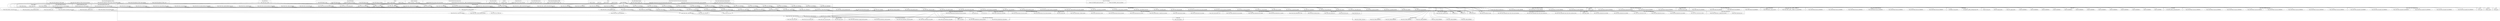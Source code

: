 digraph {
graph [overlap=false]
subgraph cluster_Catalyst {
	label="Catalyst";
	"Catalyst::_register_plugin";
	"Catalyst::import";
}
subgraph cluster_Class_MOP_Mixin_HasMethods {
	label="Class::MOP::Mixin::HasMethods";
	"Class::MOP::Mixin::HasMethods::has_method";
	"Class::MOP::Mixin::HasMethods::add_method";
	"Class::MOP::Mixin::HasMethods::method_metaclass";
	"Class::MOP::Mixin::HasMethods::wrapped_method_metaclass";
	"Class::MOP::Mixin::HasMethods::_add_meta_method";
}
subgraph cluster_Moose_Meta_Method_Constructor {
	label="Moose::Meta::Method::Constructor";
	"Moose::Meta::Method::Constructor::BEGIN@11";
	"Moose::Meta::Method::Constructor::BEGIN@18";
	"Moose::Meta::Method::Constructor::BEGIN@13";
	"Moose::Meta::Method::Constructor::BEGIN@10";
	"Moose::Meta::Method::Constructor::BEGIN@3";
	"Moose::Meta::Method::Constructor::BEGIN@16";
	"Moose::Meta::Method::Constructor::BEGIN@14";
	"Moose::Meta::Method::Constructor::BEGIN@15";
}
subgraph cluster_Catalyst_Component {
	label="Catalyst::Component";
	"Catalyst::Component::__config_accessor";
}
subgraph cluster_MooseX_Emulate_Class_Accessor_Fast {
	label="MooseX::Emulate::Class::Accessor::Fast";
	"MooseX::Emulate::Class::Accessor::Fast::__ANON__[MooseX/Emulate/Class/Accessor/Fast.pm:77]";
	"MooseX::Emulate::Class::Accessor::Fast::mk_accessors";
}
subgraph cluster_Moose_Meta_Method_Overridden {
	label="Moose::Meta::Method::Overridden";
	"Moose::Meta::Method::Overridden::BEGIN@12";
	"Moose::Meta::Method::Overridden::BEGIN@10";
	"Moose::Meta::Method::Overridden::BEGIN@2";
	"Moose::Meta::Method::Overridden::BEGIN@9";
	"Moose::Meta::Method::Overridden::new";
}
subgraph cluster_Moose_Meta_TypeConstraint_Parameterized {
	label="Moose::Meta::TypeConstraint::Parameterized";
	"Moose::Meta::TypeConstraint::Parameterized::inline_environment";
}
subgraph cluster_Moose_Meta_Mixin_AttributeCore {
	label="Moose::Meta::Mixin::AttributeCore";
	"Moose::Meta::Mixin::AttributeCore::has_trigger";
	"Moose::Meta::Mixin::AttributeCore::type_constraint";
	"Moose::Meta::Mixin::AttributeCore::is_required";
	"Moose::Meta::Mixin::AttributeCore::is_lazy";
}
subgraph cluster_Scalar_Util {
	label="Scalar::Util";
	"Scalar::Util::blessed";
}
subgraph cluster_Moose_Meta_Method {
	label="Moose::Meta::Method";
	"Moose::Meta::Method::_new";
}
subgraph cluster_Moose_Meta_Class___ANON___SERIAL_30 {
	label="Moose::Meta::Class::__ANON__::SERIAL::30";
	"Moose::Meta::Class::__ANON__::SERIAL::30::_inline_BUILDALL";
}
subgraph cluster_Class_MOP_Method {
	label="Class::MOP::Method";
	"Class::MOP::Method::body";
}
subgraph cluster_Moose_Meta_Role_Application_ToClass {
	label="Moose::Meta::Role::Application::ToClass";
	"Moose::Meta::Role::Application::ToClass::_new";
	"Moose::Meta::Role::Application::ToClass::check_role_exclusions";
	"Moose::Meta::Role::Application::ToClass::apply_override_method_modifiers";
	"Moose::Meta::Role::Application::ToClass::apply";
	"Moose::Meta::Role::Application::ToClass::apply_attributes";
}
subgraph cluster_Class_MOP_Class_Immutable_Moose_Meta_Class {
	label="Class::MOP::Class::Immutable::Moose::Meta::Class";
	"Class::MOP::Class::Immutable::Moose::Meta::Class::get_all_attributes";
	"Class::MOP::Class::Immutable::Moose::Meta::Class::linearized_isa";
	"Class::MOP::Class::Immutable::Moose::Meta::Class::calculate_all_roles";
}
subgraph cluster_metaclass {
	label="metaclass";
	"metaclass::import";
}
subgraph cluster_UNIVERSAL {
	label="UNIVERSAL";
	"UNIVERSAL::isa";
	"UNIVERSAL::can";
}
subgraph cluster_Moose_Meta_Class {
	label="Moose::Meta::Class";
	"Moose::Meta::Class::_inline_params";
	"Moose::Meta::Class::add_override_method_modifier";
	"Moose::Meta::Class::_base_metaclasses";
	"Moose::Meta::Class::BEGIN@13";
	"Moose::Meta::Class::initialize";
	"Moose::Meta::Class::_anon_package_prefix";
	"Moose::Meta::Class::error_class";
	"Moose::Meta::Class::CORE:match";
	"Moose::Meta::Class::calculate_all_roles";
	"Moose::Meta::Class::BEGIN@22";
	"Moose::Meta::Class::_inline_triggers";
	"Moose::Meta::Class::BEGIN@23";
	"Moose::Meta::Class::excludes_role";
	"Moose::Meta::Class::BEGIN@27";
	"Moose::Meta::Class::_inline_init_attr_from_constructor";
	"Moose::Meta::Class::BEGIN@3";
	"Moose::Meta::Class::_call_all_triggers";
	"Moose::Meta::Class::_fix_class_metaclass_incompatibility";
	"Moose::Meta::Class::_inline_throw_error";
	"Moose::Meta::Class::_inline_extra_init";
	"Moose::Meta::Class::BEGIN@26";
	"Moose::Meta::Class::_process_new_attribute";
	"Moose::Meta::Class::reinitialize";
	"Moose::Meta::Class::_inline_raise_error";
	"Moose::Meta::Class::CORE:subst";
	"Moose::Meta::Class::BEGIN@28";
	"Moose::Meta::Class::BEGIN@21";
	"Moose::Meta::Class::BEGIN@14";
	"Moose::Meta::Class::CORE:sort";
	"Moose::Meta::Class::_fix_single_metaclass_incompatibility";
	"Moose::Meta::Class::BEGIN@16";
	"Moose::Meta::Class::__ANON__[Moose/Meta/Class.pm:37]";
	"Moose::Meta::Class::roles";
	"Moose::Meta::Class::BEGIN@17";
	"Moose::Meta::Class::add_role_application";
	"Moose::Meta::Class::superclasses";
	"Moose::Meta::Class::_inline_init_attr_from_default";
	"Moose::Meta::Class::__ANON__[Moose/Meta/Class.pm:43]";
	"Moose::Meta::Class::_inline_slot_initializer";
	"Moose::Meta::Class::destructor_class";
	"Moose::Meta::Class::_anon_cache_key";
	"Moose::Meta::Class::_process_inherited_attribute";
	"Moose::Meta::Class::_fixup_attributes_after_rebless";
	"Moose::Meta::Class::BEGIN@29";
	"Moose::Meta::Class::_inline_check_required_attr";
	"Moose::Meta::Class::add_attribute";
	"Moose::Meta::Class::_process_attribute";
	"Moose::Meta::Class::_immutable_options";
	"Moose::Meta::Class::calculate_all_roles_with_inheritance";
	"Moose::Meta::Class::does_role";
	"Moose::Meta::Class::BEGIN@18";
	"Moose::Meta::Class::_get_role_applications";
	"Moose::Meta::Class::add_role";
	"Moose::Meta::Class::new_object";
	"Moose::Meta::Class::_inline_BUILDALL";
	"Moose::Meta::Class::BEGIN@19";
	"Moose::Meta::Class::create";
	"Moose::Meta::Class::_generate_fallback_constructor";
	"Moose::Meta::Class::BEGIN@15";
	"Moose::Meta::Class::_inline_create_error";
	"Moose::Meta::Class::BEGIN@25";
	"Moose::Meta::Class::_eval_environment";
	"Moose::Meta::Class::BEGIN@24";
	"Moose::Meta::Class::_meta_method_class";
	"Moose::Meta::Class::BEGIN@10";
	"Moose::Meta::Class::BEGIN@11";
	"Moose::Meta::Class::_restore_metaobjects_from";
	"Moose::Meta::Class::constructor_class";
	"Moose::Meta::Class::_inline_BUILDARGS";
	"Moose::Meta::Class::BEGIN@31";
}
subgraph cluster_Moose_Meta_Method_Destructor {
	label="Moose::Meta::Method::Destructor";
	"Moose::Meta::Method::Destructor::BEGIN@17";
	"Moose::Meta::Method::Destructor::BEGIN@10";
	"Moose::Meta::Method::Destructor::BEGIN@11";
	"Moose::Meta::Method::Destructor::BEGIN@13";
	"Moose::Meta::Method::Destructor::BEGIN@15";
	"Moose::Meta::Method::Destructor::BEGIN@3";
	"Moose::Meta::Method::Destructor::BEGIN@14";
}
subgraph cluster_Class_Load {
	label="Class::Load";
	"Class::Load::load_class";
}
subgraph cluster_Moose_Error_Default {
	label="Moose::Error::Default";
	"Moose::Error::Default::BEGIN@12";
	"Moose::Error::Default::BEGIN@10";
	"Moose::Error::Default::_inline_new";
	"Moose::Error::Default::BEGIN@13";
	"Moose::Error::Default::BEGIN@15";
	"Moose::Error::Default::BEGIN@9";
	"Moose::Error::Default::BEGIN@2";
	"Moose::Error::Default::BEGIN@17";
}
subgraph cluster_Class_MOP_MiniTrait {
	label="Class::MOP::MiniTrait";
	"Class::MOP::MiniTrait::apply";
}
subgraph cluster_Class_MOP_Class_ {
	label="Class::MOP::Class:";
	"Class::MOP::Class:::around";
}
subgraph cluster_List_MoreUtils {
	label="List::MoreUtils";
	"List::MoreUtils::all";
	"List::MoreUtils::any";
}
subgraph cluster_warnings {
	label="warnings";
	"warnings::import";
}
subgraph cluster_MooseX_Types_TypeDecorator {
	label="MooseX::Types::TypeDecorator";
	"MooseX::Types::TypeDecorator::AUTOLOAD";
}
subgraph cluster_Moose_Meta_Role {
	label="Moose::Meta::Role";
	"Moose::Meta::Role::calculate_all_roles";
	"Moose::Meta::Role::_new";
	"Moose::Meta::Role::excludes_role";
	"Moose::Meta::Role::does_role";
}
subgraph cluster_Moose_Meta_Method_Augmented {
	label="Moose::Meta::Method::Augmented";
	"Moose::Meta::Method::Augmented::BEGIN@12";
	"Moose::Meta::Method::Augmented::BEGIN@9";
	"Moose::Meta::Method::Augmented::BEGIN@2";
	"Moose::Meta::Method::Augmented::BEGIN@10";
}
subgraph cluster_MooseX_Traits_Util {
	label="MooseX::Traits::Util";
	"MooseX::Traits::Util::new_class_with_traits";
}
subgraph cluster_Class_MOP_Method_Accessor {
	label="Class::MOP::Method::Accessor";
	"Class::MOP::Method::Accessor::_new";
}
subgraph cluster_Class_MOP_Class {
	label="Class::MOP::Class";
	"Class::MOP::Class::_fix_metaclass_incompatibility";
	"Class::MOP::Class::find_attribute_by_name";
	"Class::MOP::Class::_check_metaclass_compatibility";
	"Class::MOP::Class::class_precedence_list";
	"Class::MOP::Class::make_immutable";
	"Class::MOP::Class::initialize";
	"Class::MOP::Class::_inline_slot_initializers";
	"Class::MOP::Class::_inline_slot_initializer";
	"Class::MOP::Class::_inline_new_object";
	"Class::MOP::Class::_inline_fallback_constructor";
	"Class::MOP::Class::get_all_attributes";
	"Class::MOP::Class::_immutable_metaclass";
	"Class::MOP::Class::_fix_class_metaclass_incompatibility";
	"Class::MOP::Class::_base_metaclasses";
	"Class::MOP::Class::_inline_default_value";
	"Class::MOP::Class::_single_metaclass_can_be_made_compatible";
	"Class::MOP::Class::reinitialize";
	"Class::MOP::Class::_force_rebless_instance";
	"Class::MOP::Class::_fix_single_metaclass_incompatibility";
	"Class::MOP::Class::_restore_metaobjects_from";
	"Class::MOP::Class::_superclasses_updated";
	"Class::MOP::Class::find_all_methods_by_name";
	"Class::MOP::Class::_can_fix_metaclass_incompatibility";
	"Class::MOP::Class::_class_metaclass_can_be_made_compatible";
	"Class::MOP::Class::find_method_by_name";
	"Class::MOP::Class::create";
	"Class::MOP::Class::instance_metaclass";
	"Class::MOP::Class::_fixup_attributes_after_rebless";
	"Class::MOP::Class::_eval_environment";
	"Class::MOP::Class::superclasses";
	"Class::MOP::Class::_immutable_options";
	"Class::MOP::Class::new_object";
}
subgraph cluster_Moose_Object {
	label="Moose::Object";
	"Moose::Object::new";
	"Moose::Object::does";
	"Moose::Object::BUILDALL";
}
subgraph cluster_Class_MOP_Mixin_AttributeCore {
	label="Class::MOP::Mixin::AttributeCore";
	"Class::MOP::Mixin::AttributeCore::has_default";
	"Class::MOP::Mixin::AttributeCore::default";
	"Class::MOP::Mixin::AttributeCore::name";
	"Class::MOP::Mixin::AttributeCore::has_builder";
	"Class::MOP::Mixin::AttributeCore::init_arg";
	"Class::MOP::Mixin::AttributeCore::has_initializer";
}
subgraph cluster_Moose_Meta_Role_Application_ToRole {
	label="Moose::Meta::Role::Application::ToRole";
	"Moose::Meta::Role::Application::ToRole::_new";
}
subgraph cluster_Moose_Meta_Class_Immutable_Trait {
	label="Moose::Meta::Class::Immutable::Trait";
	"Moose::Meta::Class::Immutable::Trait::BEGIN@10";
	"Moose::Meta::Class::Immutable::Trait::BEGIN@2";
	"Moose::Meta::Class::Immutable::Trait::BEGIN@13";
	"Moose::Meta::Class::Immutable::Trait::BEGIN@15";
	"Moose::Meta::Class::Immutable::Trait::BEGIN@12";
	"Moose::Meta::Class::Immutable::Trait::BEGIN@9";
}
subgraph cluster_Moose {
	label="Moose";
	"Moose::override";
	"Moose::init_meta";
	"Moose::BEGIN@28";
	"Moose::extends";
	"Moose::has";
}
subgraph cluster_Class_MOP_Method_Wrapped {
	label="Class::MOP::Method::Wrapped";
	"Class::MOP::Method::Wrapped::_new";
}
subgraph cluster_MooseX_Role_Parameterized_Meta_Role_Parameterizable {
	label="MooseX::Role::Parameterized::Meta::Role::Parameterizable";
	"MooseX::Role::Parameterized::Meta::Role::Parameterizable::add_parameter";
	"MooseX::Role::Parameterized::Meta::Role::Parameterizable::construct_parameters";
}
subgraph cluster_base {
	label="base";
	"base::import";
}
subgraph cluster_Exporter {
	label="Exporter";
	"Exporter::import";
}
subgraph cluster_Moose_Meta_Attribute {
	label="Moose::Meta::Attribute";
	"Moose::Meta::Attribute::_inline_throw_error";
	"Moose::Meta::Attribute::_check_associated_methods";
	"Moose::Meta::Attribute::clone_and_inherit_options";
	"Moose::Meta::Attribute::_inline_set_value";
	"Moose::Meta::Attribute::_new";
	"Moose::Meta::Attribute::interpolate_class_and_new";
}
subgraph cluster_Moose_Meta_Role_Composite {
	label="Moose::Meta::Role::Composite";
	"Moose::Meta::Role::Composite::name";
}
subgraph cluster_Data_OptList {
	label="Data::OptList";
	"Data::OptList::mkopt";
}
subgraph cluster_Moose_Util_MetaRole {
	label="Moose::Util::MetaRole";
	"Moose::Util::MetaRole::_make_new_metaclass";
	"Moose::Util::MetaRole::apply_base_class_roles";
}
subgraph cluster_Moose_Meta_TypeConstraint_Union {
	label="Moose::Meta::TypeConstraint::Union";
	"Moose::Meta::TypeConstraint::Union::inline_environment";
	"Moose::Meta::TypeConstraint::Union::has_coercion";
}
subgraph cluster_Moose_Meta_TypeCoercion {
	label="Moose::Meta::TypeCoercion";
	"Moose::Meta::TypeCoercion::new";
	"Moose::Meta::TypeCoercion::_compiled_type_coercion";
}
subgraph cluster_Moose_Meta_Method_Meta {
	label="Moose::Meta::Method::Meta";
	"Moose::Meta::Method::Meta::BEGIN@10";
	"Moose::Meta::Method::Meta::BEGIN@13";
	"Moose::Meta::Method::Meta::BEGIN@3";
	"Moose::Meta::Method::Meta::BEGIN@11";
}
subgraph cluster_Class_MOP_Method_Constructor {
	label="Class::MOP::Method::Constructor";
	"Class::MOP::Method::Constructor::_eval_environment";
}
subgraph cluster_KiokuDB_TypeMap_Entry_MOP {
	label="KiokuDB::TypeMap::Entry::MOP";
	"KiokuDB::TypeMap::Entry::MOP::does_role";
}
subgraph cluster_Class_MOP_Attribute {
	label="Class::MOP::Attribute";
	"Class::MOP::Attribute::_inline_set_value";
}
subgraph cluster_Class_MOP_Mixin_HasAttributes {
	label="Class::MOP::Mixin::HasAttributes";
	"Class::MOP::Mixin::HasAttributes::add_attribute";
	"Class::MOP::Mixin::HasAttributes::attribute_metaclass";
}
subgraph cluster_Moose_Meta_TypeConstraint {
	label="Moose::Meta::TypeConstraint";
	"Moose::Meta::TypeConstraint::has_message";
	"Moose::Meta::TypeConstraint::message";
	"Moose::Meta::TypeConstraint::_compiled_type_constraint";
	"Moose::Meta::TypeConstraint::has_coercion";
	"Moose::Meta::TypeConstraint::inline_environment";
	"Moose::Meta::TypeConstraint::_new";
	"Moose::Meta::TypeConstraint::_default_message";
	"Moose::Meta::TypeConstraint::coercion";
}
subgraph cluster_Sub_Install {
	label="Sub::Install";
	"Sub::Install::__ANON__[Sub/Install.pm:284]";
}
subgraph cluster_Moose_Meta_Attribute_Native_Trait {
	label="Moose::Meta::Attribute::Native::Trait";
	"Moose::Meta::Attribute::Native::Trait::_build_native_type";
}
subgraph cluster_Sub_Exporter {
	label="Sub::Exporter";
	"Sub::Exporter::__ANON__[Sub/Exporter.pm:756]";
	"Sub::Exporter::setup_exporter";
}
subgraph cluster_Moose_Meta_TypeConstraint_Parameterizable {
	label="Moose::Meta::TypeConstraint::Parameterizable";
	"Moose::Meta::TypeConstraint::Parameterizable::_new";
}
subgraph cluster_Class_MOP_Object {
	label="Class::MOP::Object";
	"Class::MOP::Object::meta";
}
subgraph cluster_strict {
	label="strict";
	"strict::import";
}
subgraph cluster_Moose_Util {
	label="Moose::Util";
	"Moose::Util::BEGIN@17";
	"Moose::Util::apply_all_roles";
	"Moose::Util::does_role";
	"Moose::Util::BEGIN@13";
	"Moose::Util::BEGIN@20";
	"Moose::Util::BEGIN@12";
	"Moose::Util::BEGIN@2";
	"Moose::Util::BEGIN@9";
	"Moose::Util::BEGIN@14";
	"Moose::Util::BEGIN@10";
	"Moose::Util::_apply_all_roles";
	"Moose::Util::BEGIN@16";
	"Moose::Util::BEGIN@15";
	"Moose::Util::BEGIN@21";
	"Moose::Util::BEGIN@19";
	"Moose::Util::BEGIN@18";
}
subgraph cluster_Class_MOP {
	label="Class::MOP";
	"Class::MOP::class_of";
	"Class::MOP::get_metaclass_by_name";
}
subgraph cluster_Class_MOP_Package {
	label="Class::MOP::Package";
	"Class::MOP::Package::is_anon";
	"Class::MOP::Package::reinitialize";
	"Class::MOP::Package::name";
	"Class::MOP::Package::create";
	"Class::MOP::Package::create_anon";
}
"Moose::Meta::Class::_process_inherited_attribute" -> "Class::MOP::Class::find_attribute_by_name";
"Moose::Meta::Class::_inline_init_attr_from_default" -> "Moose::Meta::Mixin::AttributeCore::is_lazy";
"Moose::Meta::Class::_eval_environment" -> "Class::MOP::Class::_eval_environment";
"Moose::Meta::Class::BEGIN@28" -> "Moose::Util::BEGIN@21";
"Moose::Meta::Class::_fix_single_metaclass_incompatibility" -> "Class::MOP::Class::_single_metaclass_can_be_made_compatible";
"Moose::Meta::Class::BEGIN@23" -> "Moose::Error::Default::BEGIN@17";
"Moose::Meta::Class::BEGIN@23" -> "Moose::Error::Default::BEGIN@10";
"Moose::Meta::Role::Application::ToClass::apply" -> "Moose::Meta::Class::add_role_application";
"Moose::Meta::Class::_fix_class_metaclass_incompatibility" -> "Class::MOP::Class::_class_metaclass_can_be_made_compatible";
"Moose::Meta::Class::_process_new_attribute" -> "Moose::Meta::Attribute::interpolate_class_and_new";
"Moose::Meta::Class::reinitialize" -> "Class::MOP::Mixin::HasMethods::method_metaclass";
"Moose::Meta::Class::_inline_triggers" -> "Class::MOP::Class::get_all_attributes";
"Moose::Meta::Class::_eval_environment" -> "Class::MOP::Class::get_all_attributes";
"Moose::Meta::Class::_call_all_triggers" -> "Class::MOP::Class::get_all_attributes";
"Moose::Meta::Class::reinitialize" -> "Class::MOP::Mixin::HasMethods::wrapped_method_metaclass";
"Moose::Meta::Class::add_role_application" -> "Scalar::Util::blessed";
"Moose::Meta::Class::add_role" -> "Scalar::Util::blessed";
"Moose::Meta::Class::reinitialize" -> "Scalar::Util::blessed";
"Moose::Meta::Class::_anon_cache_key" -> "Scalar::Util::blessed";
"Moose::Meta::Class::add_attribute" -> "Scalar::Util::blessed";
"Moose::BEGIN@28" -> "Moose::Meta::Class::BEGIN@19";
"Moose::BEGIN@28" -> "Moose::Meta::Class::BEGIN@15";
"Class::MOP::Method::Constructor::_eval_environment" -> "Moose::Meta::Class::_eval_environment";
"Class::MOP::Class:::around" -> "Moose::Meta::Class::_eval_environment";
"Moose::BEGIN@28" -> "Moose::Meta::Class::BEGIN@10";
"Moose::Meta::Class::BEGIN@26" -> "Moose::Meta::Method::Destructor::BEGIN@13";
"Moose::Meta::Class::_eval_environment" -> "Moose::Meta::TypeConstraint::coercion";
"Moose::Meta::Class::new_object" -> "Moose::Meta::Class::_call_all_triggers";
"Moose::Meta::Class::_fixup_attributes_after_rebless" -> "Moose::Meta::Class::_call_all_triggers";
"Moose::BEGIN@28" -> "Moose::Meta::Class::BEGIN@26";
"Moose::Meta::Class::_inline_triggers" -> "Moose::Meta::Mixin::AttributeCore::has_trigger";
"Moose::Meta::Class::_eval_environment" -> "Moose::Meta::Mixin::AttributeCore::has_trigger";
"Moose::Meta::Class::_call_all_triggers" -> "Moose::Meta::Mixin::AttributeCore::has_trigger";
"Moose::Meta::Class::new_object" -> "Class::MOP::Class::new_object";
"Moose::Meta::Class::_restore_metaobjects_from" -> "Class::MOP::Class::_restore_metaobjects_from";
"Moose::Meta::Class::_eval_environment" -> "Moose::Meta::TypeConstraint::inline_environment";
"List::MoreUtils::all" -> "Moose::Meta::Class::does_role";
"Moose::Util::does_role" -> "Moose::Meta::Class::does_role";
"Moose::Object::does" -> "Moose::Meta::Class::does_role";
"KiokuDB::TypeMap::Entry::MOP::does_role" -> "Moose::Meta::Class::does_role";
"Moose::Meta::Class::BEGIN@28" -> "Moose::Util::BEGIN@16";
"Moose::Meta::Class::BEGIN@21" -> "Moose::Meta::Method::Overridden::BEGIN@9";
"Moose::Meta::Class::_eval_environment" -> "Moose::Meta::TypeConstraint::_compiled_type_constraint";
"Moose::Meta::Class::_fixup_attributes_after_rebless" -> "Class::MOP::Class::_fixup_attributes_after_rebless";
"Moose::Meta::Class::calculate_all_roles_with_inheritance" -> "Class::MOP::Class::Immutable::Moose::Meta::Class::calculate_all_roles";
"Moose::Meta::Class::BEGIN@23" -> "Moose::Error::Default::BEGIN@2";
"Moose::Meta::Class::add_role" -> "Moose::Meta::Class::roles";
"Moose::Meta::Class::_restore_metaobjects_from" -> "Moose::Meta::Class::roles";
"Moose::Meta::Class::excludes_role" -> "Moose::Meta::Class::roles";
"Moose::Meta::Class::does_role" -> "Moose::Meta::Class::roles";
"Moose::Meta::Class::calculate_all_roles" -> "Moose::Meta::Class::roles";
"Moose::Meta::Class::BEGIN@26" -> "Moose::Meta::Method::Destructor::BEGIN@11";
"Class::MOP::Class::make_immutable" -> "Moose::Meta::Class::_immutable_options";
"Class::MOP::Class:::around" -> "Moose::Meta::Class::calculate_all_roles_with_inheritance";
"Moose::BEGIN@28" -> "Moose::Meta::Class::BEGIN@31";
"Moose::Meta::Class::BEGIN@24" -> "Moose::Meta::Class::Immutable::Trait::BEGIN@13";
"Moose::Meta::Class::BEGIN@27" -> "Moose::Meta::Method::Meta::BEGIN@10";
"Moose::Meta::Class::BEGIN@21" -> "Moose::Meta::Method::Overridden::BEGIN@2";
"Class::MOP::Class::_force_rebless_instance" -> "Moose::Meta::Class::_fixup_attributes_after_rebless";
"Moose::Meta::Class::BEGIN@24" -> "Moose::Meta::Class::Immutable::Trait::BEGIN@9";
"Moose::Meta::Class::BEGIN@28" -> "Moose::Util::BEGIN@18";
"Moose::Meta::Class::_inline_init_attr_from_default" -> "Class::MOP::Attribute::_inline_set_value";
"Moose::Meta::Class::_inline_init_attr_from_constructor" -> "Class::MOP::Attribute::_inline_set_value";
"Moose::Meta::Class::does_role" -> "Moose::Meta::Role::does_role";
"Moose::Meta::Class::_eval_environment" -> "Moose::Meta::TypeCoercion::_compiled_type_coercion";
"Moose::Meta::Class::BEGIN@23" -> "Moose::Error::Default::BEGIN@12";
"Moose::BEGIN@28" -> "Moose::Meta::Class::BEGIN@24";
"Moose::BEGIN@28" -> "Moose::Meta::Class::BEGIN@22";
"Moose::Meta::Class::BEGIN@26" -> "Moose::Meta::Method::Destructor::BEGIN@17";
"Moose::Meta::Class::create" -> "Moose::Util::apply_all_roles";
"Moose::Meta::Class::_inline_create_error" -> "Class::Load::load_class";
"Moose::Meta::Class::superclasses" -> "Class::Load::load_class";
"Moose::BEGIN@28" -> "Moose::Meta::Class::BEGIN@3";
"Moose::BEGIN@28" -> "Moose::Meta::Class::BEGIN@16";
"Moose::Meta::Class::BEGIN@28" -> "Moose::Util::BEGIN@17";
"Class::MOP::Class::_inline_slot_initializer" -> "Moose::Meta::Class::_inline_init_attr_from_default";
"Moose::Meta::Class::_eval_environment" -> "Moose::Meta::TypeConstraint::Parameterized::inline_environment";
"Moose::Meta::Class::BEGIN@25" -> "Moose::Meta::Method::Constructor::BEGIN@16";
"Moose::Meta::Class::superclasses" -> "Class::MOP::Class::superclasses";
"Moose::Meta::Class::calculate_all_roles_with_inheritance" -> "Class::MOP::Class::Immutable::Moose::Meta::Class::linearized_isa";
"Class::MOP::Class::_fix_metaclass_incompatibility" -> "Moose::Meta::Class::_base_metaclasses";
"Class::MOP::Class::_check_metaclass_compatibility" -> "Moose::Meta::Class::_base_metaclasses";
"Class::MOP::Class::_can_fix_metaclass_incompatibility" -> "Moose::Meta::Class::_base_metaclasses";
"Moose::Meta::Class::BEGIN@22" -> "Moose::Meta::Method::Augmented::BEGIN@12";
"Moose::Meta::Class::BEGIN@28" -> "Moose::Util::BEGIN@12";
"Moose::Meta::Class::add_override_method_modifier" -> "Moose::Meta::Method::Overridden::new";
"Moose::Meta::Class::BEGIN@28" -> "Sub::Exporter::__ANON__[Sub/Exporter.pm:756]";
"Moose::Meta::Class::BEGIN@21" -> "Moose::Meta::Method::Overridden::BEGIN@12";
"Moose::Meta::Class::BEGIN@23" -> "Moose::Error::Default::BEGIN@9";
"Moose::Meta::Class::new_object" -> "Moose::Object::BUILDALL";
"Moose::Meta::Class::_inline_throw_error" -> "Moose::Meta::Class::_inline_create_error";
"Moose::Meta::Class::BEGIN@22" -> "Moose::Meta::Method::Augmented::BEGIN@9";
"Moose::BEGIN@28" -> "Moose::Meta::Class::BEGIN@11";
"Moose::Meta::Class::BEGIN@10" -> "strict::import";
"Moose::Meta::Class::BEGIN@26" -> "Moose::Meta::Method::Destructor::BEGIN@15";
"Moose::Meta::Class::BEGIN@28" -> "Moose::Util::BEGIN@14";
"Moose::BEGIN@28" -> "Moose::Meta::Class::BEGIN@13";
"Moose::Meta::Class::_process_attribute" -> "Moose::Meta::Class::CORE:match";
"Moose::Meta::Class::BEGIN@25" -> "Moose::Meta::Method::Constructor::BEGIN@14";
"Moose::Meta::Class::_inline_extra_init" -> "Moose::Meta::Class::__ANON__::SERIAL::30::_inline_BUILDALL";
"Moose::Meta::Class::BEGIN@28" -> "Moose::Util::BEGIN@19";
"Moose::Util::MetaRole::_make_new_metaclass" -> "Moose::Meta::Class::reinitialize";
"Moose::Meta::Class::BEGIN@28" -> "Moose::Util::BEGIN@9";
"Class::MOP::Mixin::AttributeCore::default" -> "Moose::Meta::Class::__ANON__[Moose/Meta/Class.pm:43]";
"Moose::BEGIN@28" -> "Moose::Meta::Class::BEGIN@29";
"Moose::Meta::Class::BEGIN@24" -> "Moose::Meta::Class::Immutable::Trait::BEGIN@2";
"Moose::Meta::Class::_eval_environment" -> "Moose::Meta::TypeConstraint::_default_message";
"Moose::Meta::Class::_eval_environment" -> "Moose::Meta::Mixin::AttributeCore::type_constraint";
"Class::MOP::Class::_inline_fallback_constructor" -> "Moose::Meta::Class::_generate_fallback_constructor";
"Class::MOP::Class::_inline_new_object" -> "Moose::Meta::Class::_inline_params";
"Moose::Meta::Role::Application::ToClass::check_role_exclusions" -> "Moose::Meta::Class::excludes_role";
"Moose::Meta::Class::BEGIN@28" -> "Moose::Util::BEGIN@2";
"Moose::Meta::Class::_inline_BUILDARGS" -> "Class::MOP::Class::find_method_by_name";
"Class::MOP::Class::_inline_new_object" -> "Moose::Meta::Class::_inline_extra_init";
"Moose::Meta::Class::BEGIN@21" -> "Moose::Meta::Method::Overridden::BEGIN@10";
"Moose::Meta::Class::BEGIN@22" -> "Moose::Meta::Method::Augmented::BEGIN@10";
"Moose::Meta::Class::_base_metaclasses" -> "Class::MOP::Class::_base_metaclasses";
"Moose::Meta::Class::_eval_environment" -> "Moose::Meta::TypeConstraint::has_coercion";
"Moose::Meta::Class::add_override_method_modifier" -> "Class::MOP::Mixin::HasMethods::add_method";
"Class::MOP::Package::create_anon" -> "Moose::Meta::Class::_anon_cache_key";
"Moose::Meta::Class::initialize" -> "Class::MOP::get_metaclass_by_name";
"Moose::Meta::Class::BEGIN@25" -> "Moose::Meta::Method::Constructor::BEGIN@18";
"MooseX::Role::Parameterized::Meta::Role::Parameterizable::add_parameter" -> "Moose::Meta::Class::add_attribute";
"Moose::Meta::Role::Application::ToClass::apply_attributes" -> "Moose::Meta::Class::add_attribute";
"MooseX::Emulate::Class::Accessor::Fast::mk_accessors" -> "Moose::Meta::Class::add_attribute";
"Moose::has" -> "Moose::Meta::Class::add_attribute";
"Moose::Meta::Class::_inline_check_required_attr" -> "Class::MOP::Mixin::AttributeCore::name";
"Moose::Meta::Class::_inline_slot_initializer" -> "Class::MOP::Mixin::AttributeCore::name";
"Moose::Meta::Class::BEGIN@25" -> "Moose::Meta::Method::Constructor::BEGIN@11";
"Moose::Meta::Class::_inline_BUILDARGS" -> "Class::MOP::Method::body";
"Moose::Meta::Class::BEGIN@22" -> "Moose::Meta::Method::Augmented::BEGIN@2";
"Moose::Meta::Class::BEGIN@25" -> "Moose::Meta::Method::Constructor::BEGIN@3";
"Moose::Meta::Class::_inline_check_required_attr" -> "Class::MOP::Mixin::AttributeCore::has_default";
"Moose::Meta::Class::_call_all_triggers" -> "Class::MOP::Class::Immutable::Moose::Meta::Class::get_all_attributes";
"Moose::BEGIN@28" -> "Moose::Meta::Class::BEGIN@27";
"Moose::Meta::Class::BEGIN@19" -> "Exporter::import";
"Moose::Meta::Class::BEGIN@15" -> "Exporter::import";
"Moose::Meta::Class::BEGIN@18" -> "Exporter::import";
"Moose::Meta::Class::BEGIN@17" -> "Exporter::import";
"Moose::Meta::Class::BEGIN@13" -> "Exporter::import";
"Moose::Meta::Class::add_attribute" -> "Moose::Meta::Attribute::_check_associated_methods";
"Moose::Meta::Class::create" -> "Class::MOP::Class::create";
"Moose::Meta::Class::reinitialize" -> "Class::MOP::Class::instance_metaclass";
"Moose::Meta::Class::BEGIN@27" -> "Moose::Meta::Method::Meta::BEGIN@11";
"Moose::Meta::Class::BEGIN@23" -> "Moose::Error::Default::BEGIN@13";
"Moose::Meta::Class::_process_inherited_attribute" -> "Moose::Meta::Attribute::clone_and_inherit_options";
"Moose::Meta::Class::BEGIN@28" -> "Moose::Util::BEGIN@10";
"Moose::Meta::Class::_eval_environment" -> "Moose::Meta::TypeConstraint::Union::inline_environment";
"Moose::BEGIN@28" -> "Moose::Meta::Class::BEGIN@25";
"Moose::Meta::Class::excludes_role" -> "Class::MOP::Class::class_precedence_list";
"Moose::Meta::Class::does_role" -> "Class::MOP::Class::class_precedence_list";
"Moose::override" -> "Moose::Meta::Class::add_override_method_modifier";
"Moose::Meta::Role::Application::ToClass::apply_override_method_modifiers" -> "Moose::Meta::Class::add_override_method_modifier";
"Class::MOP::Package::reinitialize" -> "Moose::Meta::Class::initialize";
"metaclass::import" -> "Moose::Meta::Class::initialize";
"Moose::Util::_apply_all_roles" -> "Moose::Meta::Class::initialize";
"Catalyst::Component::__config_accessor" -> "Moose::Meta::Class::initialize";
"MooseX::Emulate::Class::Accessor::Fast::__ANON__[MooseX/Emulate/Class/Accessor/Fast.pm:77]" -> "Moose::Meta::Class::initialize";
"Moose::init_meta" -> "Moose::Meta::Class::initialize";
"Class::MOP::Package::create" -> "Moose::Meta::Class::initialize";
"Catalyst::import" -> "Moose::Meta::Class::initialize";
"Moose::Meta::Class::_inline_triggers" -> "UNIVERSAL::can";
"Moose::Meta::Class::_inline_init_attr_from_default" -> "UNIVERSAL::can";
"Moose::Meta::Class::_inline_check_required_attr" -> "UNIVERSAL::can";
"Moose::Meta::Class::calculate_all_roles_with_inheritance" -> "UNIVERSAL::can";
"Moose::Meta::Class::_eval_environment" -> "UNIVERSAL::can";
"Moose::Meta::Class::excludes_role" -> "UNIVERSAL::can";
"Moose::Meta::Class::_call_all_triggers" -> "UNIVERSAL::can";
"Moose::Meta::Class::add_attribute" -> "UNIVERSAL::can";
"Moose::Meta::Class::does_role" -> "UNIVERSAL::can";
"Moose::Meta::Class::new_object" -> "UNIVERSAL::can";
"Moose::Meta::Class::_base_metaclasses" -> "Moose::Meta::Class::CORE:subst";
"Moose::Meta::Class::BEGIN@31" -> "base::import";
"Moose::BEGIN@28" -> "Moose::Meta::Class::BEGIN@14";
"Moose::Meta::Class::BEGIN@24" -> "Moose::Meta::Class::Immutable::Trait::BEGIN@10";
"Moose::Meta::Class::BEGIN@16" -> "Sub::Install::__ANON__[Sub/Install.pm:284]";
"Class::MOP::Mixin::AttributeCore::default" -> "Moose::Meta::Class::__ANON__[Moose/Meta/Class.pm:37]";
"Moose::Meta::Class::BEGIN@11" -> "warnings::import";
"Class::MOP::Class::_check_metaclass_compatibility" -> "Moose::Meta::Class::superclasses";
"Class::MOP::Class::class_precedence_list" -> "Moose::Meta::Class::superclasses";
"Catalyst::_register_plugin" -> "Moose::Meta::Class::superclasses";
"Moose::Util::MetaRole::apply_base_class_roles" -> "Moose::Meta::Class::superclasses";
"Moose::init_meta" -> "Moose::Meta::Class::superclasses";
"Catalyst::import" -> "Moose::Meta::Class::superclasses";
"Class::MOP::Class::_superclasses_updated" -> "Moose::Meta::Class::superclasses";
"Moose::extends" -> "Moose::Meta::Class::superclasses";
"Class::MOP::Class::create" -> "Moose::Meta::Class::superclasses";
"Class::MOP::Class:::around" -> "Moose::Meta::Class::superclasses";
"Moose::Meta::Class::_eval_environment" -> "Moose::Meta::TypeConstraint::Union::has_coercion";
"Moose::Meta::Class::_inline_check_required_attr" -> "Moose::Meta::Mixin::AttributeCore::is_required";
"Moose::Meta::Role::Application::ToClass::_new" -> "Moose::Meta::Class::new_object";
"Moose::Meta::Method::_new" -> "Moose::Meta::Class::new_object";
"Class::MOP::Method::Accessor::_new" -> "Moose::Meta::Class::new_object";
"Moose::Object::new" -> "Moose::Meta::Class::new_object";
"Moose::Meta::Role::Application::ToRole::_new" -> "Moose::Meta::Class::new_object";
"Moose::Meta::TypeConstraint::_new" -> "Moose::Meta::Class::new_object";
"Moose::Meta::Attribute::_new" -> "Moose::Meta::Class::new_object";
"Moose::Meta::Role::_new" -> "Moose::Meta::Class::new_object";
"Moose::Meta::TypeCoercion::new" -> "Moose::Meta::Class::new_object";
"Class::MOP::Class:::around" -> "Moose::Meta::Class::new_object";
"MooseX::Role::Parameterized::Meta::Role::Parameterizable::construct_parameters" -> "Moose::Meta::Class::new_object";
"Moose::Meta::TypeConstraint::Parameterizable::_new" -> "Moose::Meta::Class::new_object";
"Class::MOP::Method::Wrapped::_new" -> "Moose::Meta::Class::new_object";
"Class::MOP::Class:::around" -> "Moose::Meta::Class::_inline_BUILDALL";
"Moose::Meta::Class::_inline_extra_init" -> "Moose::Meta::Class::_inline_BUILDALL";
"Moose::Meta::Class::initialize" -> "Class::MOP::Class::initialize";
"Moose::Meta::Class::_inline_slot_initializer" -> "Class::MOP::Class::_inline_slot_initializer";
"Moose::Meta::Class::_inline_init_attr_from_default" -> "Class::MOP::Class::_inline_default_value";
"Moose::Meta::Class::BEGIN@26" -> "Moose::Meta::Method::Destructor::BEGIN@10";
"Moose::Meta::Class::_inline_check_required_attr" -> "Class::MOP::Mixin::AttributeCore::init_arg";
"Moose::Meta::Class::_inline_init_attr_from_constructor" -> "Class::MOP::Mixin::AttributeCore::init_arg";
"Moose::Meta::Class::_eval_environment" -> "Moose::Meta::TypeConstraint::message";
"Moose::Meta::Class::BEGIN@23" -> "Moose::Error::Default::BEGIN@15";
"Moose::Meta::Class::BEGIN@24" -> "Moose::Meta::Class::Immutable::Trait::BEGIN@12";
"Moose::Meta::Class::BEGIN@28" -> "Moose::Util::BEGIN@15";
"Moose::Meta::Class::add_attribute" -> "Moose::Meta::Class::_process_attribute";
"Moose::Meta::Class::calculate_all_roles_with_inheritance" -> "Moose::Meta::Role::Composite::name";
"Moose::Meta::Class::calculate_all_roles" -> "Moose::Meta::Role::Composite::name";
"Class::MOP::Mixin::HasMethods::_add_meta_method" -> "Moose::Meta::Class::_meta_method_class";
"Class::MOP::Class::reinitialize" -> "Moose::Meta::Class::_restore_metaobjects_from";
"Moose::Meta::Class::add_attribute" -> "Class::MOP::Mixin::HasAttributes::add_attribute";
"Class::MOP::Package::is_anon" -> "Moose::Meta::Class::_anon_package_prefix";
"Class::MOP::Package::create_anon" -> "Moose::Meta::Class::_anon_package_prefix";
"Moose::Meta::Class::_inline_create_error" -> "Moose::Meta::Class::error_class";
"Moose::Meta::Class::reinitialize" -> "Moose::Meta::Class::error_class";
"Moose::Meta::Class::BEGIN@28" -> "Sub::Exporter::setup_exporter";
"Moose::Meta::Attribute::_inline_throw_error" -> "Moose::Meta::Class::_inline_throw_error";
"Moose::Meta::Class::_inline_check_required_attr" -> "Moose::Meta::Class::_inline_throw_error";
"Moose::Meta::Class::_inline_BUILDARGS" -> "Moose::Meta::Class::_inline_throw_error";
"Class::MOP::Class::_fix_metaclass_incompatibility" -> "Moose::Meta::Class::_fix_class_metaclass_incompatibility";
"Moose::Meta::Class::_process_attribute" -> "Moose::Meta::Class::_process_new_attribute";
"Moose::Meta::Class::_inline_throw_error" -> "Moose::Meta::Class::_inline_raise_error";
"Moose::Meta::Class::_inline_init_attr_from_constructor" -> "Class::MOP::Mixin::AttributeCore::has_initializer";
"Moose::Meta::Class::_inline_init_attr_from_default" -> "Class::MOP::Mixin::AttributeCore::has_initializer";
"Moose::Meta::Class::add_role_application" -> "UNIVERSAL::isa";
"Moose::Meta::Class::superclasses" -> "UNIVERSAL::isa";
"Moose::Meta::Class::_process_inherited_attribute" -> "UNIVERSAL::isa";
"Moose::Meta::Class::add_attribute" -> "UNIVERSAL::isa";
"Moose::Meta::Class::add_role" -> "UNIVERSAL::isa";
"Moose::Meta::Class::reinitialize" -> "Moose::Meta::Class::destructor_class";
"Moose::Meta::Class::BEGIN@24" -> "Moose::Meta::Class::Immutable::Trait::BEGIN@15";
"Moose::BEGIN@28" -> "Moose::Meta::Class::BEGIN@18";
"Moose::Meta::Class::_eval_environment" -> "List::MoreUtils::any";
"Moose::Meta::Class::reinitialize" -> "Class::MOP::Class::reinitialize";
"Moose::Meta::Class::_inline_extra_init" -> "Moose::Meta::Class::_inline_triggers";
"Moose::Meta::Class::_inline_BUILDALL" -> "Class::MOP::Class::find_all_methods_by_name";
"Moose::Meta::Class::calculate_all_roles" -> "Moose::Meta::Role::calculate_all_roles";
"Moose::Meta::Class::_inline_create_error" -> "Moose::Error::Default::_inline_new";
"Moose::Meta::Class::excludes_role" -> "Moose::Meta::Role::excludes_role";
"Moose::BEGIN@28" -> "Moose::Meta::Class::BEGIN@21";
"Moose::Meta::Class::_fix_single_metaclass_incompatibility" -> "Class::MOP::Class::_fix_single_metaclass_incompatibility";
"Moose::Meta::Class::_inline_slot_initializer" -> "Moose::Meta::Class::_inline_check_required_attr";
"Moose::Meta::Class::BEGIN@28" -> "Moose::Util::BEGIN@20";
"Moose::Meta::Class::_inline_create_error" -> "Class::MOP::Object::meta";
"Moose::Meta::Class::reinitialize" -> "Moose::Meta::Class::constructor_class";
"Moose::Meta::Class::_inline_check_required_attr" -> "Class::MOP::Mixin::AttributeCore::has_builder";
"Moose::Meta::Class::excludes_role" -> "Class::MOP::class_of";
"Moose::Meta::Class::does_role" -> "Class::MOP::class_of";
"Moose::Meta::Class::calculate_all_roles_with_inheritance" -> "Class::MOP::class_of";
"Moose::Meta::Class::superclasses" -> "Class::MOP::class_of";
"Moose::BEGIN@28" -> "Moose::Meta::Class::BEGIN@23";
"Class::MOP::Class::_inline_slot_initializer" -> "Moose::Meta::Class::_inline_init_attr_from_constructor";
"Moose::Meta::Class::_inline_create_error" -> "Class::MOP::Mixin::HasMethods::has_method";
"Moose::Meta::Class::add_override_method_modifier" -> "Class::MOP::Mixin::HasMethods::has_method";
"Moose::Meta::Class::_immutable_options" -> "Class::MOP::Class::_immutable_options";
"Moose::Meta::Class::_inline_triggers" -> "Moose::Meta::Class::CORE:sort";
"Moose::Meta::Class::_eval_environment" -> "Moose::Meta::Class::CORE:sort";
"Moose::Meta::Class::_anon_cache_key" -> "Moose::Meta::Class::CORE:sort";
"Moose::BEGIN@28" -> "Moose::Meta::Class::BEGIN@17";
"Class::MOP::Class::_inline_slot_initializers" -> "Moose::Meta::Class::_inline_slot_initializer";
"Moose::Meta::Class::BEGIN@26" -> "Moose::Meta::Method::Destructor::BEGIN@14";
"Moose::Meta::Class::BEGIN@25" -> "Moose::Meta::Method::Constructor::BEGIN@15";
"Moose::Meta::Class::_process_new_attribute" -> "Class::MOP::Mixin::HasAttributes::attribute_metaclass";
"Moose::Meta::Class::reinitialize" -> "Class::MOP::Mixin::HasAttributes::attribute_metaclass";
"Moose::Meta::Class::calculate_all_roles" -> "Class::MOP::Package::name";
"Moose::Meta::Class::calculate_all_roles_with_inheritance" -> "Class::MOP::Package::name";
"Moose::Meta::Class::_restore_metaobjects_from" -> "Moose::Meta::Class::_get_role_applications";
"Moose::Meta::Class::add_role_application" -> "Moose::Meta::Class::_get_role_applications";
"Moose::Meta::Role::Application::ToClass::apply" -> "Moose::Meta::Class::add_role";
"Moose::Meta::Attribute::Native::Trait::_build_native_type" -> "Moose::Meta::Class::calculate_all_roles";
"Class::MOP::Class:::around" -> "Moose::Meta::Class::calculate_all_roles";
"Moose::Meta::Class::calculate_all_roles_with_inheritance" -> "Moose::Meta::Class::calculate_all_roles";
"Moose::Meta::Class::BEGIN@25" -> "Moose::Meta::Method::Constructor::BEGIN@10";
"Moose::Meta::Class::_inline_init_attr_from_default" -> "Moose::Meta::Attribute::_inline_set_value";
"Moose::Meta::Class::_inline_init_attr_from_constructor" -> "Moose::Meta::Attribute::_inline_set_value";
"Moose::Meta::Class::_eval_environment" -> "Moose::Meta::TypeConstraint::has_message";
"Moose::Meta::Class::BEGIN@23" -> "Class::MOP::MiniTrait::apply";
"Moose::Meta::Class::BEGIN@27" -> "Moose::Meta::Method::Meta::BEGIN@3";
"Moose::Meta::Class::_anon_cache_key" -> "Data::OptList::mkopt";
"Moose::Meta::Class::superclasses" -> "Data::OptList::mkopt";
"Moose::Meta::Class::BEGIN@28" -> "Moose::Util::BEGIN@13";
"Moose::Meta::Class::BEGIN@25" -> "Moose::Meta::Method::Constructor::BEGIN@13";
"Moose::BEGIN@28" -> "Moose::Meta::Class::BEGIN@28";
"Class::MOP::Class::_fix_metaclass_incompatibility" -> "Moose::Meta::Class::_fix_single_metaclass_incompatibility";
"Moose::Meta::Class::_process_attribute" -> "Moose::Meta::Class::_process_inherited_attribute";
"Moose::Meta::Class::BEGIN@26" -> "Moose::Meta::Method::Destructor::BEGIN@3";
"Moose::Meta::Class::BEGIN@27" -> "Moose::Meta::Method::Meta::BEGIN@13";
"Moose::Meta::Class::_fix_class_metaclass_incompatibility" -> "Class::MOP::Class::_fix_class_metaclass_incompatibility";
"Moose::Meta::Class::_eval_environment" -> "MooseX::Types::TypeDecorator::AUTOLOAD";
"Catalyst::_register_plugin" -> "Moose::Meta::Class::create";
"Class::MOP::Class::_immutable_metaclass" -> "Moose::Meta::Class::create";
"MooseX::Traits::Util::new_class_with_traits" -> "Moose::Meta::Class::create";
"Class::MOP::Package::create_anon" -> "Moose::Meta::Class::create";
"Moose::Meta::Class::_inline_params" -> "Moose::Meta::Class::_inline_BUILDARGS";
}
